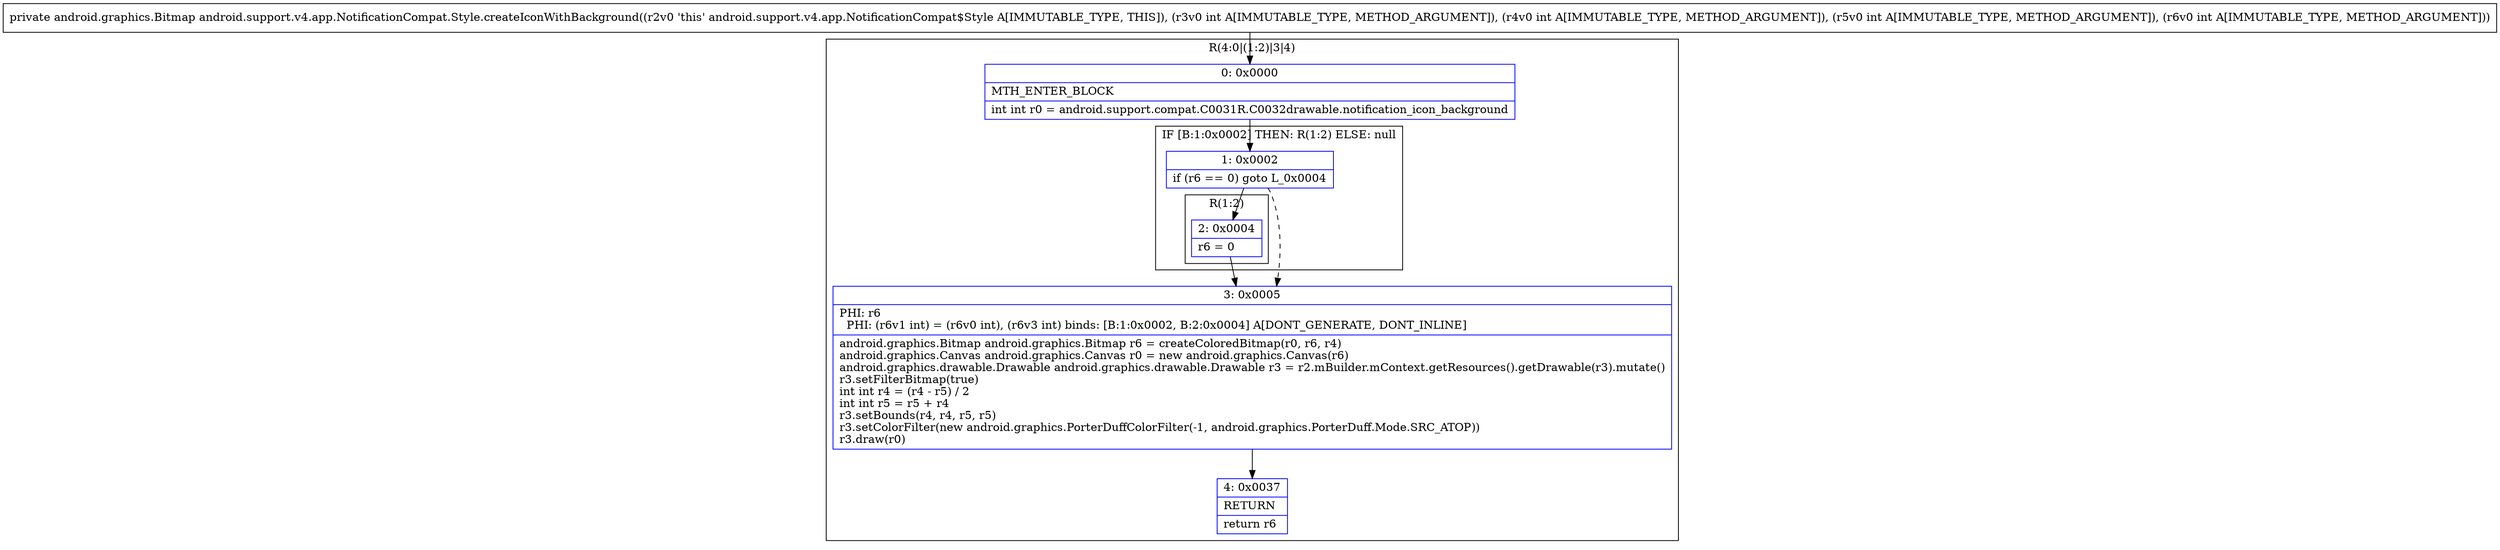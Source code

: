 digraph "CFG forandroid.support.v4.app.NotificationCompat.Style.createIconWithBackground(IIII)Landroid\/graphics\/Bitmap;" {
subgraph cluster_Region_1164595929 {
label = "R(4:0|(1:2)|3|4)";
node [shape=record,color=blue];
Node_0 [shape=record,label="{0\:\ 0x0000|MTH_ENTER_BLOCK\l|int int r0 = android.support.compat.C0031R.C0032drawable.notification_icon_background\l}"];
subgraph cluster_IfRegion_237424601 {
label = "IF [B:1:0x0002] THEN: R(1:2) ELSE: null";
node [shape=record,color=blue];
Node_1 [shape=record,label="{1\:\ 0x0002|if (r6 == 0) goto L_0x0004\l}"];
subgraph cluster_Region_1788192941 {
label = "R(1:2)";
node [shape=record,color=blue];
Node_2 [shape=record,label="{2\:\ 0x0004|r6 = 0\l}"];
}
}
Node_3 [shape=record,label="{3\:\ 0x0005|PHI: r6 \l  PHI: (r6v1 int) = (r6v0 int), (r6v3 int) binds: [B:1:0x0002, B:2:0x0004] A[DONT_GENERATE, DONT_INLINE]\l|android.graphics.Bitmap android.graphics.Bitmap r6 = createColoredBitmap(r0, r6, r4)\landroid.graphics.Canvas android.graphics.Canvas r0 = new android.graphics.Canvas(r6)\landroid.graphics.drawable.Drawable android.graphics.drawable.Drawable r3 = r2.mBuilder.mContext.getResources().getDrawable(r3).mutate()\lr3.setFilterBitmap(true)\lint int r4 = (r4 \- r5) \/ 2\lint int r5 = r5 + r4\lr3.setBounds(r4, r4, r5, r5)\lr3.setColorFilter(new android.graphics.PorterDuffColorFilter(\-1, android.graphics.PorterDuff.Mode.SRC_ATOP))\lr3.draw(r0)\l}"];
Node_4 [shape=record,label="{4\:\ 0x0037|RETURN\l|return r6\l}"];
}
MethodNode[shape=record,label="{private android.graphics.Bitmap android.support.v4.app.NotificationCompat.Style.createIconWithBackground((r2v0 'this' android.support.v4.app.NotificationCompat$Style A[IMMUTABLE_TYPE, THIS]), (r3v0 int A[IMMUTABLE_TYPE, METHOD_ARGUMENT]), (r4v0 int A[IMMUTABLE_TYPE, METHOD_ARGUMENT]), (r5v0 int A[IMMUTABLE_TYPE, METHOD_ARGUMENT]), (r6v0 int A[IMMUTABLE_TYPE, METHOD_ARGUMENT])) }"];
MethodNode -> Node_0;
Node_0 -> Node_1;
Node_1 -> Node_2;
Node_1 -> Node_3[style=dashed];
Node_2 -> Node_3;
Node_3 -> Node_4;
}

